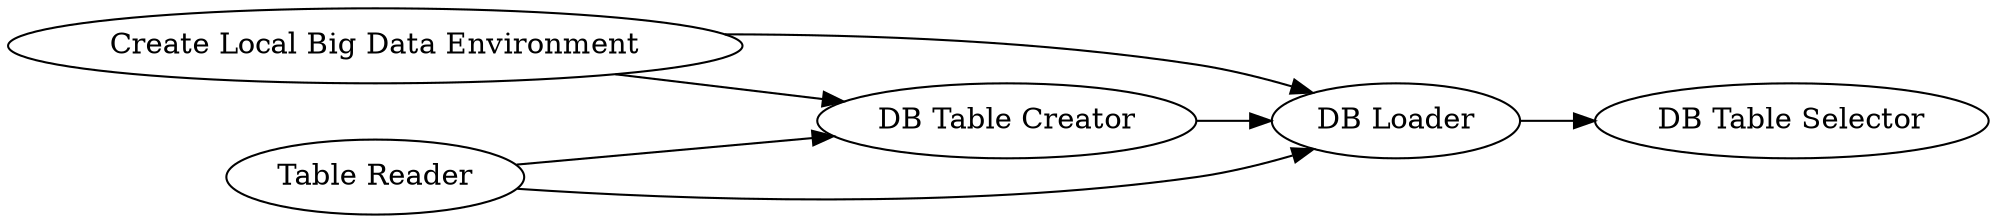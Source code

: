 digraph {
	18 [label="Create Local Big Data Environment"]
	19 [label="DB Loader"]
	20 [label="DB Table Selector"]
	59 [label="Table Reader"]
	60 [label="DB Table Creator"]
	18 -> 19
	18 -> 60
	19 -> 20
	59 -> 60
	59 -> 19
	60 -> 19
	rankdir=LR
}
